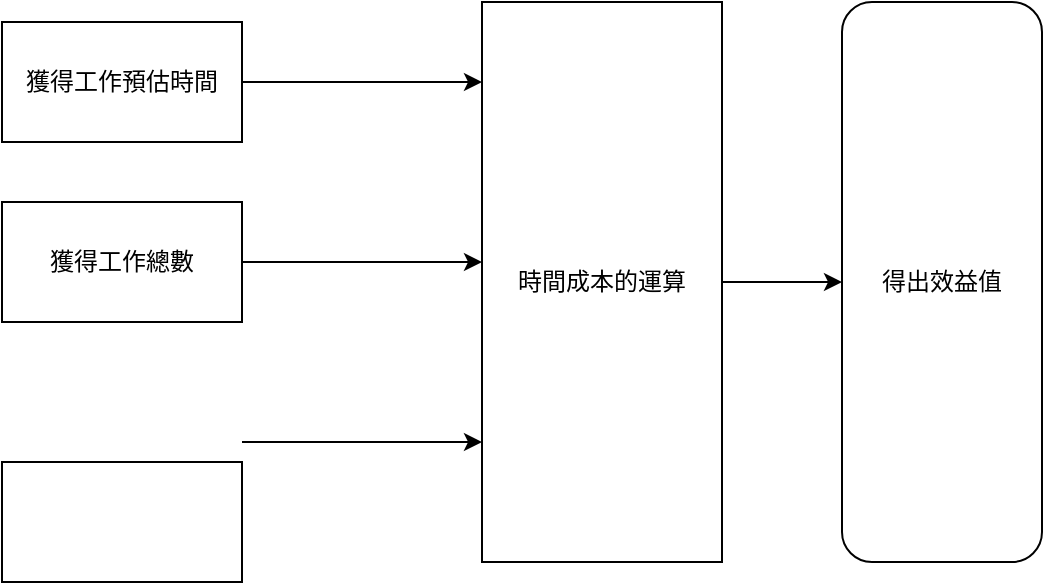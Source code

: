 <mxfile version="16.4.6" type="github">
  <diagram id="hlP7j7b3LxIaewQkUc85" name="Page-1">
    <mxGraphModel dx="1422" dy="804" grid="1" gridSize="10" guides="1" tooltips="1" connect="1" arrows="1" fold="1" page="1" pageScale="1" pageWidth="827" pageHeight="1169" math="0" shadow="0">
      <root>
        <mxCell id="0" />
        <mxCell id="1" parent="0" />
        <mxCell id="u9hk3vENFJ7tqccevF7m-1" value="獲得工作預估時間" style="rounded=0;whiteSpace=wrap;html=1;" parent="1" vertex="1">
          <mxGeometry x="70" y="100" width="120" height="60" as="geometry" />
        </mxCell>
        <mxCell id="u9hk3vENFJ7tqccevF7m-2" value="獲得工作總數" style="rounded=0;whiteSpace=wrap;html=1;" parent="1" vertex="1">
          <mxGeometry x="70" y="190" width="120" height="60" as="geometry" />
        </mxCell>
        <mxCell id="u9hk3vENFJ7tqccevF7m-3" value="" style="rounded=0;whiteSpace=wrap;html=1;" parent="1" vertex="1">
          <mxGeometry x="70" y="320" width="120" height="60" as="geometry" />
        </mxCell>
        <mxCell id="u9hk3vENFJ7tqccevF7m-7" value="" style="endArrow=classic;html=1;rounded=0;" parent="1" edge="1">
          <mxGeometry width="50" height="50" relative="1" as="geometry">
            <mxPoint x="190" y="130" as="sourcePoint" />
            <mxPoint x="310" y="130" as="targetPoint" />
            <Array as="points" />
          </mxGeometry>
        </mxCell>
        <mxCell id="u9hk3vENFJ7tqccevF7m-8" value="" style="endArrow=classic;html=1;rounded=0;" parent="1" edge="1">
          <mxGeometry width="50" height="50" relative="1" as="geometry">
            <mxPoint x="190" y="220" as="sourcePoint" />
            <mxPoint x="310" y="220" as="targetPoint" />
          </mxGeometry>
        </mxCell>
        <mxCell id="u9hk3vENFJ7tqccevF7m-9" value="" style="endArrow=classic;html=1;rounded=0;" parent="1" edge="1">
          <mxGeometry width="50" height="50" relative="1" as="geometry">
            <mxPoint x="190" y="310" as="sourcePoint" />
            <mxPoint x="310" y="310" as="targetPoint" />
          </mxGeometry>
        </mxCell>
        <mxCell id="u9hk3vENFJ7tqccevF7m-10" value="時間成本的運算" style="rounded=0;whiteSpace=wrap;html=1;" parent="1" vertex="1">
          <mxGeometry x="310" y="90" width="120" height="280" as="geometry" />
        </mxCell>
        <mxCell id="u9hk3vENFJ7tqccevF7m-11" value="得出效益值" style="rounded=1;whiteSpace=wrap;html=1;" parent="1" vertex="1">
          <mxGeometry x="490" y="90" width="100" height="280" as="geometry" />
        </mxCell>
        <mxCell id="u9hk3vENFJ7tqccevF7m-13" value="" style="endArrow=classic;html=1;rounded=0;entryX=0;entryY=0.5;entryDx=0;entryDy=0;" parent="1" target="u9hk3vENFJ7tqccevF7m-11" edge="1">
          <mxGeometry width="50" height="50" relative="1" as="geometry">
            <mxPoint x="430" y="230" as="sourcePoint" />
            <mxPoint x="480" y="180" as="targetPoint" />
          </mxGeometry>
        </mxCell>
      </root>
    </mxGraphModel>
  </diagram>
</mxfile>
